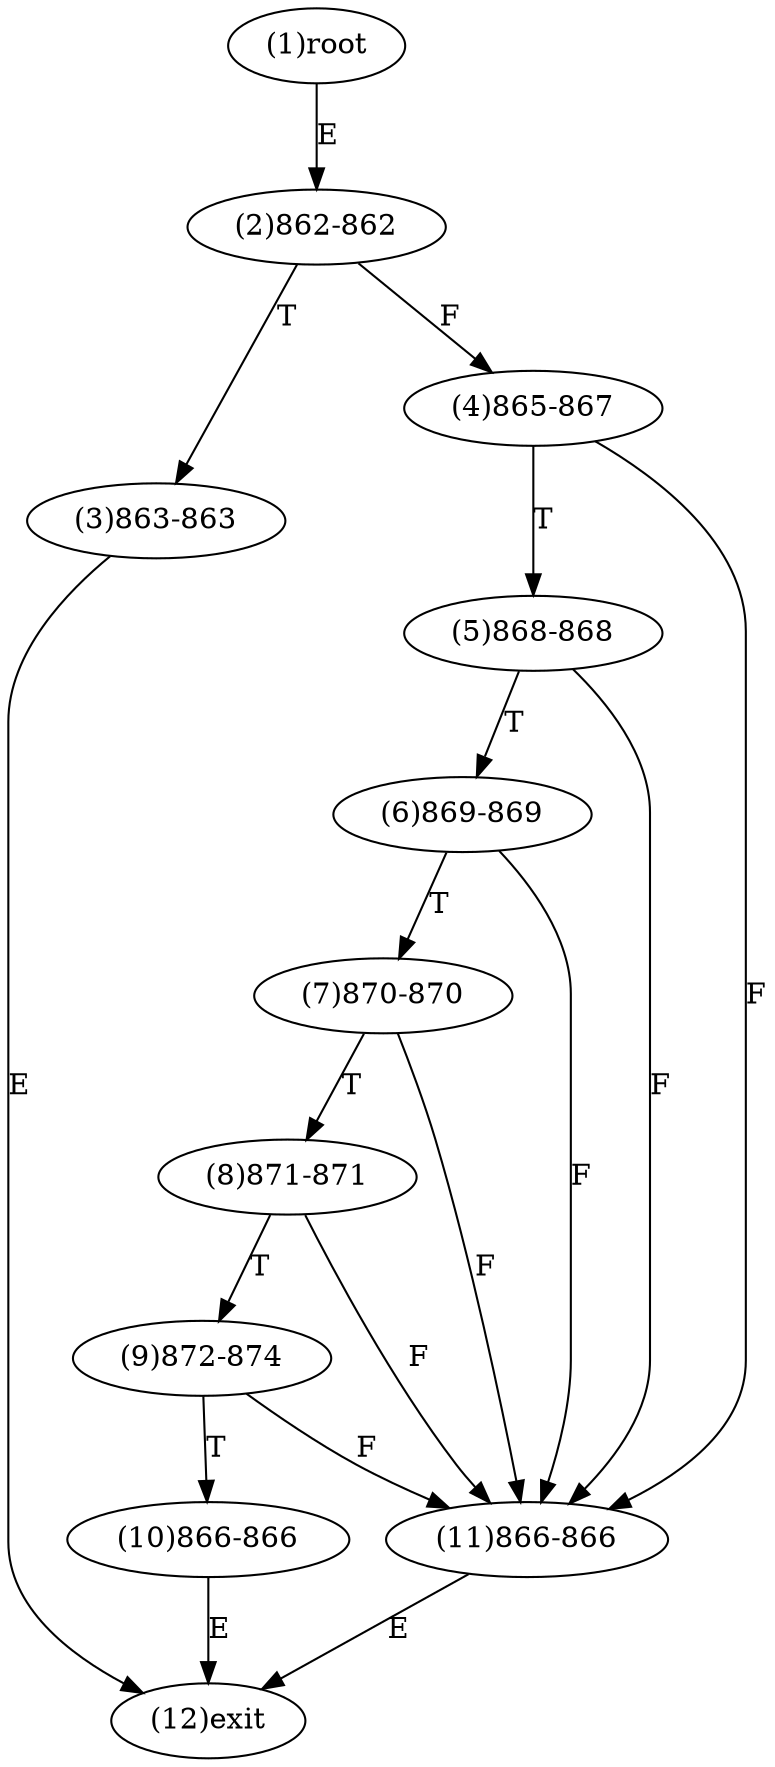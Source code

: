 digraph "" { 
1[ label="(1)root"];
2[ label="(2)862-862"];
3[ label="(3)863-863"];
4[ label="(4)865-867"];
5[ label="(5)868-868"];
6[ label="(6)869-869"];
7[ label="(7)870-870"];
8[ label="(8)871-871"];
9[ label="(9)872-874"];
10[ label="(10)866-866"];
11[ label="(11)866-866"];
12[ label="(12)exit"];
1->2[ label="E"];
2->4[ label="F"];
2->3[ label="T"];
3->12[ label="E"];
4->11[ label="F"];
4->5[ label="T"];
5->11[ label="F"];
5->6[ label="T"];
6->11[ label="F"];
6->7[ label="T"];
7->11[ label="F"];
7->8[ label="T"];
8->11[ label="F"];
8->9[ label="T"];
9->11[ label="F"];
9->10[ label="T"];
10->12[ label="E"];
11->12[ label="E"];
}